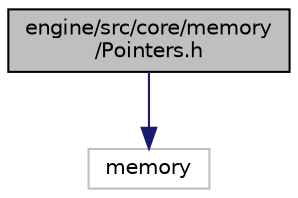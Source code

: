 digraph "engine/src/core/memory/Pointers.h"
{
 // LATEX_PDF_SIZE
  edge [fontname="Helvetica",fontsize="10",labelfontname="Helvetica",labelfontsize="10"];
  node [fontname="Helvetica",fontsize="10",shape=record];
  Node1 [label="engine/src/core/memory\l/Pointers.h",height=0.2,width=0.4,color="black", fillcolor="grey75", style="filled", fontcolor="black",tooltip="Abstraction for handling pointers within the engine. Currently just aliases for unique and shared poi..."];
  Node1 -> Node2 [color="midnightblue",fontsize="10",style="solid",fontname="Helvetica"];
  Node2 [label="memory",height=0.2,width=0.4,color="grey75", fillcolor="white", style="filled",tooltip=" "];
}
